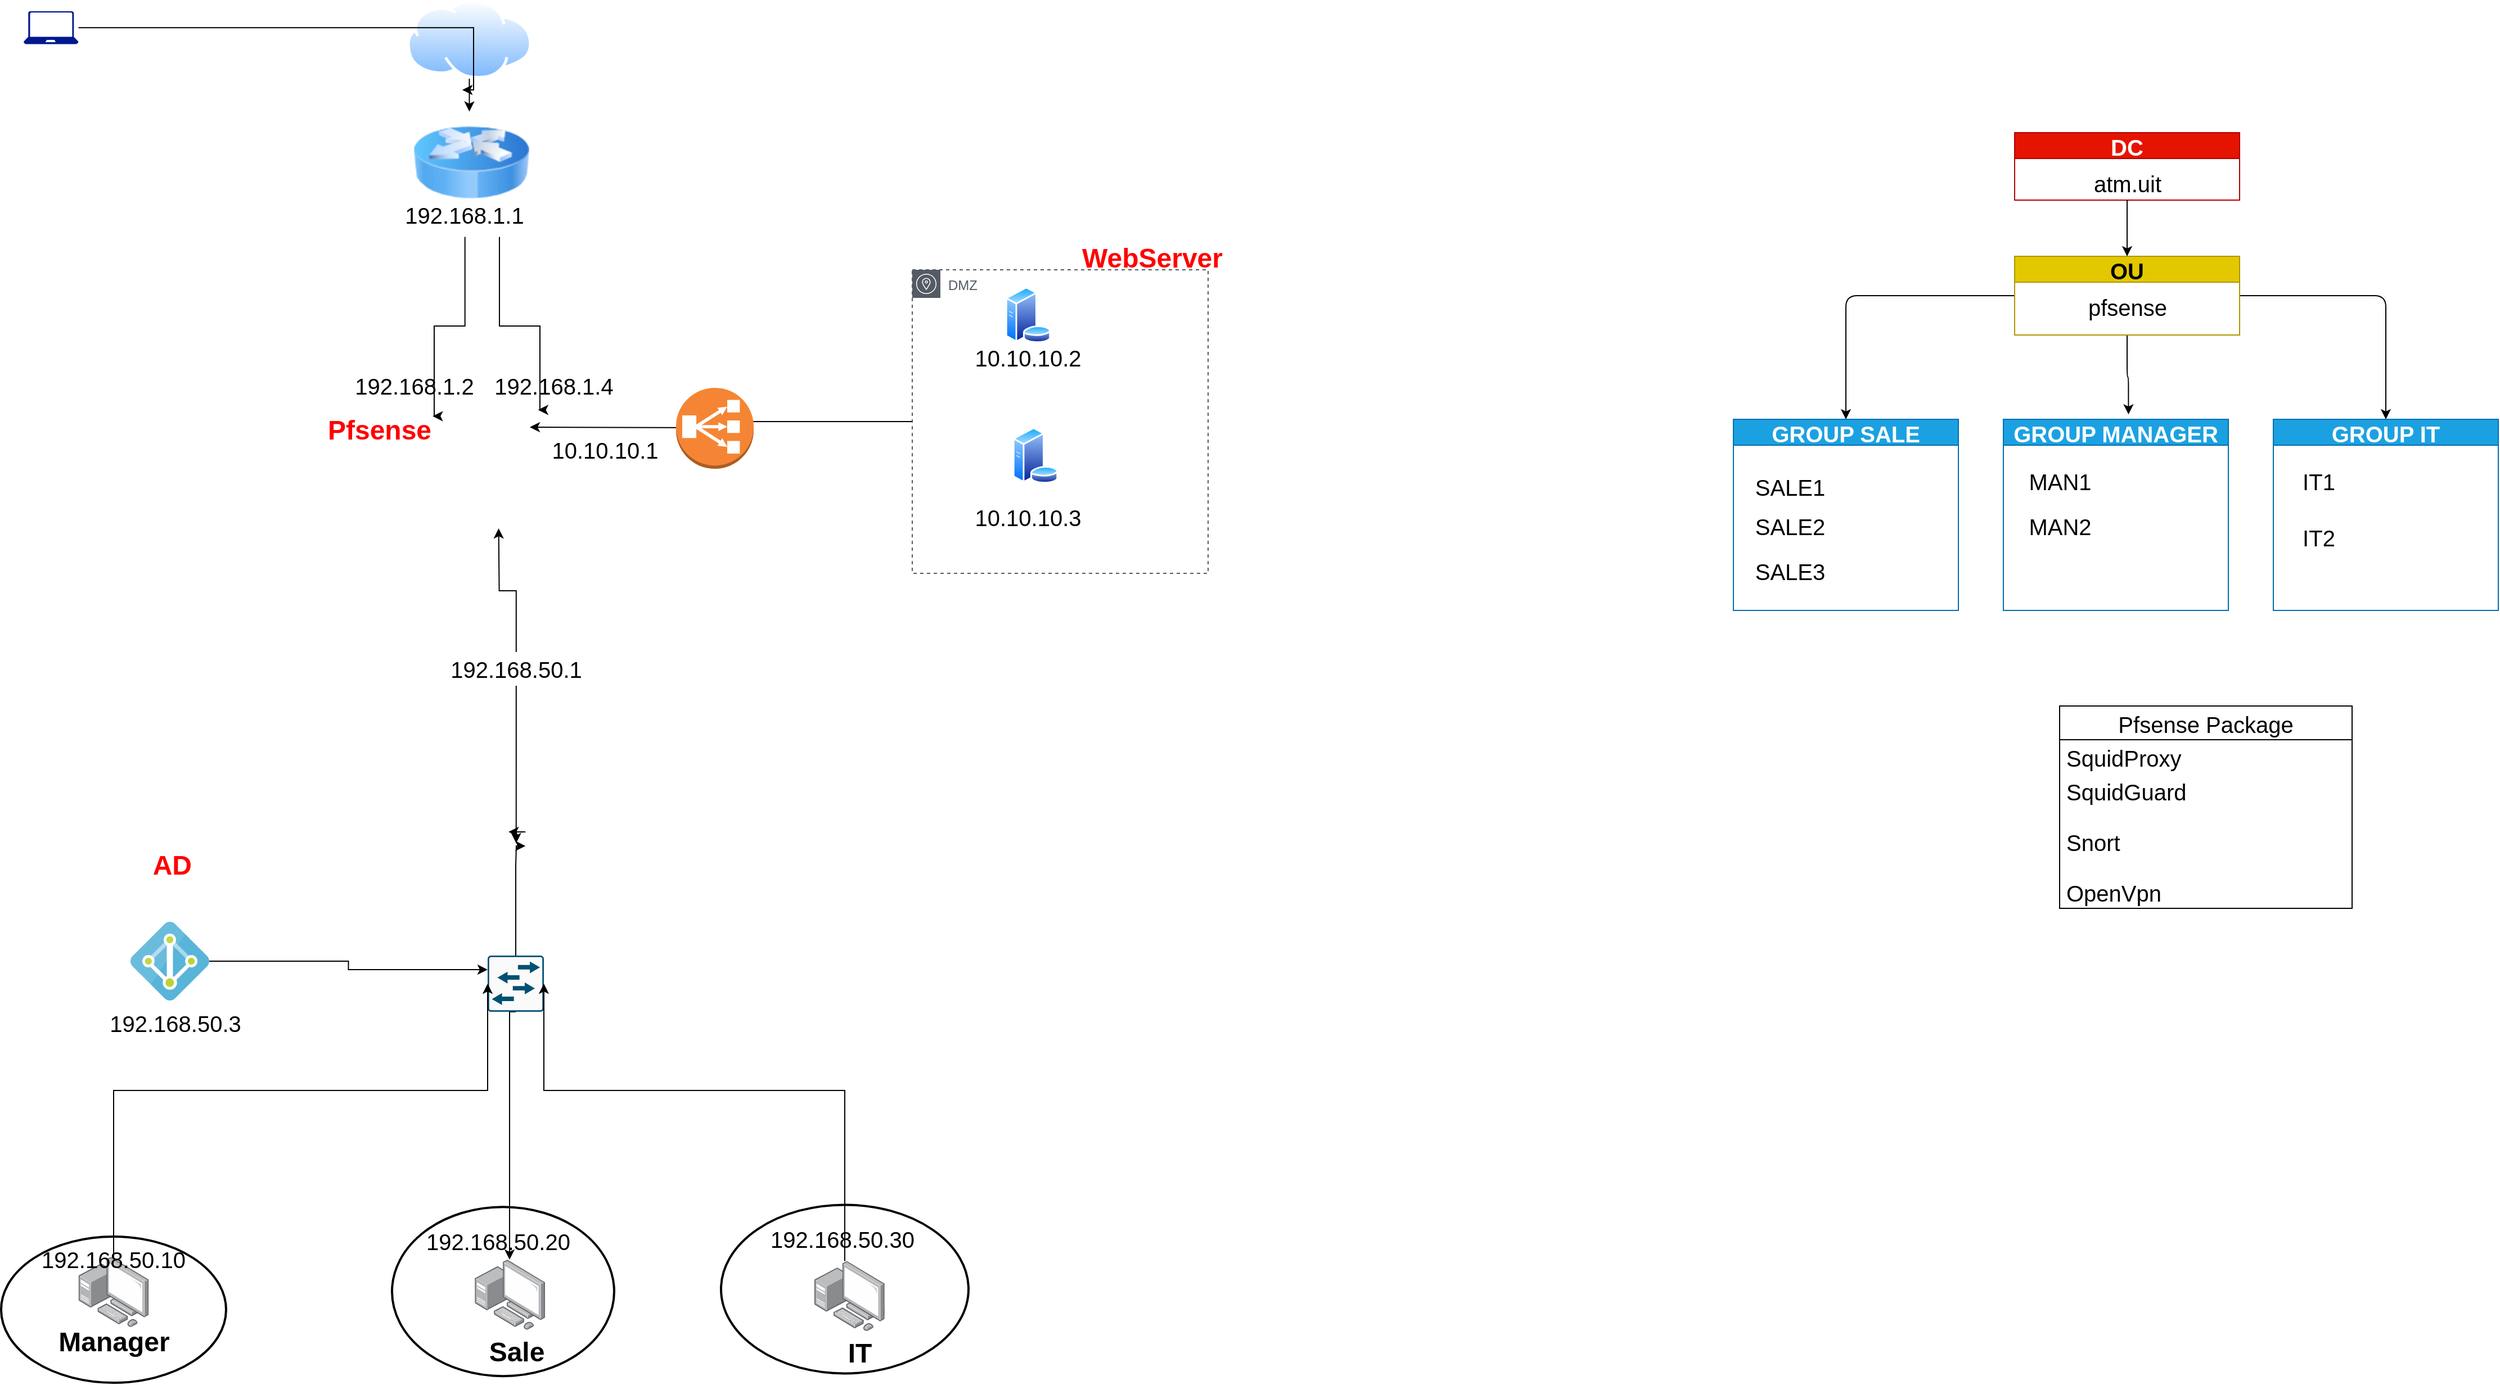 <mxfile version="15.7.3" type="github">
  <diagram id="uYzDPYRhWdToXK-8ippb" name="Page-1">
    <mxGraphModel dx="1483" dy="770" grid="1" gridSize="10" guides="1" tooltips="1" connect="1" arrows="1" fold="1" page="1" pageScale="1" pageWidth="1654" pageHeight="2336" math="0" shadow="0">
      <root>
        <mxCell id="0" />
        <mxCell id="1" parent="0" />
        <mxCell id="1KEqT4ddshyk3ydjl-4r-35" value="" style="strokeWidth=2;html=1;shape=mxgraph.flowchart.start_1;whiteSpace=wrap;rounded=0;sketch=0;fontSize=20;" parent="1" vertex="1">
          <mxGeometry x="1210" y="1431.7" width="220" height="150" as="geometry" />
        </mxCell>
        <mxCell id="1KEqT4ddshyk3ydjl-4r-34" value="" style="strokeWidth=2;html=1;shape=mxgraph.flowchart.start_1;whiteSpace=wrap;rounded=0;sketch=0;fontSize=20;" parent="1" vertex="1">
          <mxGeometry x="917.5" y="1433.6" width="197.5" height="150.5" as="geometry" />
        </mxCell>
        <mxCell id="1KEqT4ddshyk3ydjl-4r-33" value="" style="strokeWidth=2;html=1;shape=mxgraph.flowchart.start_1;whiteSpace=wrap;rounded=0;sketch=0;fontSize=20;" parent="1" vertex="1">
          <mxGeometry x="570" y="1460" width="200" height="130" as="geometry" />
        </mxCell>
        <mxCell id="1KEqT4ddshyk3ydjl-4r-29" style="edgeStyle=orthogonalEdgeStyle;rounded=0;orthogonalLoop=1;jettySize=auto;html=1;" parent="1" source="1KEqT4ddshyk3ydjl-4r-1" target="1KEqT4ddshyk3ydjl-4r-12" edge="1">
          <mxGeometry relative="1" as="geometry">
            <Array as="points">
              <mxPoint x="994.45" y="379.25" />
              <mxPoint x="994.45" y="379.25" />
            </Array>
          </mxGeometry>
        </mxCell>
        <mxCell id="1KEqT4ddshyk3ydjl-4r-1" value="" style="aspect=fixed;perimeter=ellipsePerimeter;html=1;align=center;shadow=0;dashed=0;spacingTop=3;image;image=img/lib/active_directory/internet_cloud.svg;" parent="1" vertex="1">
          <mxGeometry x="930.7" y="360" width="111.11" height="70" as="geometry" />
        </mxCell>
        <mxCell id="1KEqT4ddshyk3ydjl-4r-4" value="" style="points=[];aspect=fixed;html=1;align=center;shadow=0;dashed=0;image;image=img/lib/allied_telesis/computer_and_terminals/Personal_Computer_with_Server.svg;" parent="1" vertex="1">
          <mxGeometry x="991.12" y="1480.5" width="62.4" height="62.4" as="geometry" />
        </mxCell>
        <mxCell id="1KEqT4ddshyk3ydjl-4r-5" value="" style="aspect=fixed;perimeter=ellipsePerimeter;html=1;align=center;shadow=0;dashed=0;spacingTop=3;image;image=img/lib/active_directory/database_server.svg;" parent="1" vertex="1">
          <mxGeometry x="1462.5" y="615" width="41" height="50" as="geometry" />
        </mxCell>
        <mxCell id="1KEqT4ddshyk3ydjl-4r-7" style="edgeStyle=orthogonalEdgeStyle;rounded=0;orthogonalLoop=1;jettySize=auto;html=1;" parent="1" source="1KEqT4ddshyk3ydjl-4r-6" edge="1">
          <mxGeometry relative="1" as="geometry">
            <mxPoint x="1040" y="740" as="targetPoint" />
          </mxGeometry>
        </mxCell>
        <mxCell id="1KEqT4ddshyk3ydjl-4r-6" value="DMZ" style="sketch=0;outlineConnect=0;gradientColor=none;html=1;whiteSpace=wrap;fontSize=12;fontStyle=0;shape=mxgraph.aws4.group;grIcon=mxgraph.aws4.group_availability_zone;strokeColor=#545B64;fillColor=none;verticalAlign=top;align=left;spacingLeft=30;fontColor=#545B64;dashed=1;" parent="1" vertex="1">
          <mxGeometry x="1380" y="600" width="263" height="270" as="geometry" />
        </mxCell>
        <mxCell id="1KEqT4ddshyk3ydjl-4r-20" style="edgeStyle=orthogonalEdgeStyle;rounded=0;orthogonalLoop=1;jettySize=auto;html=1;entryX=0.75;entryY=1;entryDx=0;entryDy=0;" parent="1" source="1KEqT4ddshyk3ydjl-4r-10" edge="1">
          <mxGeometry relative="1" as="geometry">
            <mxPoint x="1036.12" y="1112.5" as="targetPoint" />
            <Array as="points">
              <mxPoint x="1028" y="1130" />
              <mxPoint x="1028" y="1130" />
            </Array>
          </mxGeometry>
        </mxCell>
        <mxCell id="1KEqT4ddshyk3ydjl-4r-24" style="edgeStyle=orthogonalEdgeStyle;rounded=0;orthogonalLoop=1;jettySize=auto;html=1;exitX=0.5;exitY=1;exitDx=0;exitDy=0;exitPerimeter=0;" parent="1" source="1KEqT4ddshyk3ydjl-4r-10" target="1KEqT4ddshyk3ydjl-4r-4" edge="1">
          <mxGeometry relative="1" as="geometry">
            <Array as="points">
              <mxPoint x="1022" y="1260" />
            </Array>
          </mxGeometry>
        </mxCell>
        <mxCell id="1KEqT4ddshyk3ydjl-4r-10" value="" style="sketch=0;points=[[0.015,0.015,0],[0.985,0.015,0],[0.985,0.985,0],[0.015,0.985,0],[0.25,0,0],[0.5,0,0],[0.75,0,0],[1,0.25,0],[1,0.5,0],[1,0.75,0],[0.75,1,0],[0.5,1,0],[0.25,1,0],[0,0.75,0],[0,0.5,0],[0,0.25,0]];verticalLabelPosition=bottom;html=1;verticalAlign=top;aspect=fixed;align=center;pointerEvents=1;shape=mxgraph.cisco19.rect;prIcon=l2_switch;fillColor=#FAFAFA;strokeColor=#005073;" parent="1" vertex="1">
          <mxGeometry x="1002.5" y="1210" width="50" height="50" as="geometry" />
        </mxCell>
        <mxCell id="1KEqT4ddshyk3ydjl-4r-27" style="edgeStyle=orthogonalEdgeStyle;rounded=0;orthogonalLoop=1;jettySize=auto;html=1;entryX=0;entryY=0.25;entryDx=0;entryDy=0;entryPerimeter=0;" parent="1" source="1KEqT4ddshyk3ydjl-4r-11" target="1KEqT4ddshyk3ydjl-4r-10" edge="1">
          <mxGeometry relative="1" as="geometry" />
        </mxCell>
        <mxCell id="1KEqT4ddshyk3ydjl-4r-11" value="" style="sketch=0;aspect=fixed;html=1;points=[];align=center;image;fontSize=12;image=img/lib/mscae/Active_Directory.svg;" parent="1" vertex="1">
          <mxGeometry x="685" y="1180" width="70" height="70" as="geometry" />
        </mxCell>
        <mxCell id="1KEqT4ddshyk3ydjl-4r-12" value="" style="image;html=1;image=img/lib/clip_art/networking/Router_Icon_128x128.png" parent="1" vertex="1">
          <mxGeometry x="936.34" y="459.25" width="103.05" height="90.75" as="geometry" />
        </mxCell>
        <mxCell id="1KEqT4ddshyk3ydjl-4r-28" style="edgeStyle=orthogonalEdgeStyle;rounded=0;orthogonalLoop=1;jettySize=auto;html=1;" parent="1" source="1KEqT4ddshyk3ydjl-4r-13" edge="1">
          <mxGeometry relative="1" as="geometry">
            <mxPoint x="980" y="440" as="targetPoint" />
            <Array as="points">
              <mxPoint x="990" y="385" />
              <mxPoint x="990" y="440" />
            </Array>
          </mxGeometry>
        </mxCell>
        <mxCell id="1KEqT4ddshyk3ydjl-4r-13" value="" style="sketch=0;aspect=fixed;pointerEvents=1;shadow=0;dashed=0;html=1;strokeColor=none;labelPosition=center;verticalLabelPosition=bottom;verticalAlign=top;align=center;fillColor=#00188D;shape=mxgraph.azure.laptop" parent="1" vertex="1">
          <mxGeometry x="590" y="370" width="48.75" height="29.25" as="geometry" />
        </mxCell>
        <mxCell id="1KEqT4ddshyk3ydjl-4r-25" style="edgeStyle=orthogonalEdgeStyle;rounded=0;orthogonalLoop=1;jettySize=auto;html=1;entryX=1;entryY=0.5;entryDx=0;entryDy=0;entryPerimeter=0;" parent="1" source="1KEqT4ddshyk3ydjl-4r-15" target="1KEqT4ddshyk3ydjl-4r-10" edge="1">
          <mxGeometry relative="1" as="geometry">
            <Array as="points">
              <mxPoint x="1320" y="1330" />
              <mxPoint x="1053" y="1330" />
            </Array>
          </mxGeometry>
        </mxCell>
        <mxCell id="1KEqT4ddshyk3ydjl-4r-15" value="" style="points=[];aspect=fixed;html=1;align=center;shadow=0;dashed=0;image;image=img/lib/allied_telesis/computer_and_terminals/Personal_Computer_with_Server.svg;" parent="1" vertex="1">
          <mxGeometry x="1293" y="1481.7" width="62.4" height="62.4" as="geometry" />
        </mxCell>
        <mxCell id="1KEqT4ddshyk3ydjl-4r-26" style="edgeStyle=orthogonalEdgeStyle;rounded=0;orthogonalLoop=1;jettySize=auto;html=1;entryX=0;entryY=0.5;entryDx=0;entryDy=0;entryPerimeter=0;" parent="1" source="1KEqT4ddshyk3ydjl-4r-16" target="1KEqT4ddshyk3ydjl-4r-10" edge="1">
          <mxGeometry relative="1" as="geometry">
            <Array as="points">
              <mxPoint x="670" y="1330" />
              <mxPoint x="1003" y="1330" />
            </Array>
          </mxGeometry>
        </mxCell>
        <mxCell id="1KEqT4ddshyk3ydjl-4r-16" value="" style="points=[];aspect=fixed;html=1;align=center;shadow=0;dashed=0;image;image=img/lib/allied_telesis/computer_and_terminals/Personal_Computer_with_Server.svg;" parent="1" vertex="1">
          <mxGeometry x="638.8" y="1478.1" width="62.4" height="62.4" as="geometry" />
        </mxCell>
        <mxCell id="1KEqT4ddshyk3ydjl-4r-30" value="AD&amp;nbsp;" style="text;strokeColor=none;fillColor=none;html=1;fontSize=24;fontStyle=1;verticalAlign=middle;align=center;fontColor=#FF0000;" parent="1" vertex="1">
          <mxGeometry x="690" y="1110" width="70" height="40" as="geometry" />
        </mxCell>
        <mxCell id="1KEqT4ddshyk3ydjl-4r-31" value="Pfsense" style="text;strokeColor=none;fillColor=none;html=1;fontSize=24;fontStyle=1;verticalAlign=middle;align=center;fontColor=#FF0000;" parent="1" vertex="1">
          <mxGeometry x="856.23" y="722.5" width="100" height="40" as="geometry" />
        </mxCell>
        <mxCell id="1KEqT4ddshyk3ydjl-4r-32" value="WebServer" style="text;strokeColor=none;fillColor=none;html=1;fontSize=24;fontStyle=1;verticalAlign=middle;align=center;fontColor=#FF0000;" parent="1" vertex="1">
          <mxGeometry x="1543" y="570" width="100" height="40" as="geometry" />
        </mxCell>
        <mxCell id="1KEqT4ddshyk3ydjl-4r-36" value="Manager&lt;span style=&quot;color: rgba(0 , 0 , 0 , 0) ; font-family: monospace ; font-size: 0px ; font-weight: 400&quot;&gt;%3CmxGraphModel%3E%3Croot%3E%3CmxCell%20id%3D%220%22%2F%3E%3CmxCell%20id%3D%221%22%20parent%3D%220%22%2F%3E%3CmxCell%20id%3D%222%22%20value%3D%22Pfsense%22%20style%3D%22text%3BstrokeColor%3Dnone%3BfillColor%3Dnone%3Bhtml%3D1%3BfontSize%3D24%3BfontStyle%3D1%3BverticalAlign%3Dmiddle%3Balign%3Dcenter%3BfontColor%3D%23FF0000%3B%22%20vertex%3D%221%22%20parent%3D%221%22%3E%3CmxGeometry%20x%3D%22586.31%22%20y%3D%22405%22%20width%3D%22100%22%20height%3D%2240%22%20as%3D%22geometry%22%2F%3E%3C%2FmxCell%3E%3C%2Froot%3E%3C%2FmxGraphModel%3E&lt;/span&gt;" style="text;strokeColor=none;fillColor=none;html=1;fontSize=24;fontStyle=1;verticalAlign=middle;align=center;rounded=0;sketch=0;" parent="1" vertex="1">
          <mxGeometry x="620" y="1534.3" width="100" height="40" as="geometry" />
        </mxCell>
        <mxCell id="1KEqT4ddshyk3ydjl-4r-37" value="Sale" style="text;strokeColor=none;fillColor=none;html=1;fontSize=24;fontStyle=1;verticalAlign=middle;align=center;rounded=0;sketch=0;" parent="1" vertex="1">
          <mxGeometry x="977.87" y="1542.9" width="100" height="40" as="geometry" />
        </mxCell>
        <mxCell id="1KEqT4ddshyk3ydjl-4r-38" value="IT" style="text;strokeColor=none;fillColor=none;html=1;fontSize=24;fontStyle=1;verticalAlign=middle;align=center;rounded=0;sketch=0;" parent="1" vertex="1">
          <mxGeometry x="1283" y="1544.1" width="100" height="40" as="geometry" />
        </mxCell>
        <mxCell id="q-ISHy7kuxYsID0XN-Gu-7" style="edgeStyle=orthogonalEdgeStyle;rounded=0;orthogonalLoop=1;jettySize=auto;html=1;" parent="1" source="1KEqT4ddshyk3ydjl-4r-42" edge="1">
          <mxGeometry relative="1" as="geometry">
            <mxPoint x="1012.286" y="830" as="targetPoint" />
          </mxGeometry>
        </mxCell>
        <mxCell id="ifAZvqbqv97R8_vC6tgh-1" style="edgeStyle=orthogonalEdgeStyle;rounded=0;orthogonalLoop=1;jettySize=auto;html=1;" edge="1" parent="1" source="1KEqT4ddshyk3ydjl-4r-42">
          <mxGeometry relative="1" as="geometry">
            <mxPoint x="1027.87" y="1110" as="targetPoint" />
          </mxGeometry>
        </mxCell>
        <mxCell id="1KEqT4ddshyk3ydjl-4r-42" value="192.168.50.1" style="text;html=1;strokeColor=none;fillColor=none;align=center;verticalAlign=middle;whiteSpace=wrap;rounded=0;sketch=0;fontSize=20;" parent="1" vertex="1">
          <mxGeometry x="997.87" y="940" width="60" height="30" as="geometry" />
        </mxCell>
        <mxCell id="1KEqT4ddshyk3ydjl-4r-45" value="192.168.1.4" style="text;html=1;strokeColor=none;fillColor=none;align=center;verticalAlign=middle;whiteSpace=wrap;rounded=0;sketch=0;fontSize=20;" parent="1" vertex="1">
          <mxGeometry x="1024.75" y="682.5" width="72.5" height="40" as="geometry" />
        </mxCell>
        <mxCell id="1KEqT4ddshyk3ydjl-4r-46" value="10.10.10.1" style="text;html=1;strokeColor=none;fillColor=none;align=center;verticalAlign=middle;whiteSpace=wrap;rounded=0;sketch=0;fontSize=20;" parent="1" vertex="1">
          <mxGeometry x="1071.67" y="740" width="70" height="40" as="geometry" />
        </mxCell>
        <mxCell id="1KEqT4ddshyk3ydjl-4r-47" value="10.10.10.2" style="text;html=1;strokeColor=none;fillColor=none;align=center;verticalAlign=middle;whiteSpace=wrap;rounded=0;sketch=0;fontSize=20;" parent="1" vertex="1">
          <mxGeometry x="1448" y="650" width="70" height="55" as="geometry" />
        </mxCell>
        <mxCell id="1KEqT4ddshyk3ydjl-4r-48" value="192.168.50.3&lt;br&gt;" style="text;html=1;strokeColor=none;fillColor=none;align=center;verticalAlign=middle;whiteSpace=wrap;rounded=0;sketch=0;fontSize=20;" parent="1" vertex="1">
          <mxGeometry x="640" y="1240" width="170" height="60" as="geometry" />
        </mxCell>
        <mxCell id="1KEqT4ddshyk3ydjl-4r-49" value="192.168.50.10&lt;span style=&quot;color: rgba(0 , 0 , 0 , 0) ; font-family: monospace ; font-size: 0px&quot;&gt;3CmxGraphModel%3E%3Croot%3E%3CmxCell%20id%3D%220%22%2F%3E%3CmxCell%20id%3D%221%22%20parent%3D%220%22%2F%3E%3CmxCell%20id%3D%222%22%20value%3D%22192.168.50.3%26lt%3Bbr%26gt%3B%22%20style%3D%22text%3Bhtml%3D1%3BstrokeColor%3Dnone%3BfillColor%3Dnone%3Balign%3Dcenter%3BverticalAlign%3Dmiddle%3BwhiteSpace%3Dwrap%3Brounded%3D0%3Bsketch%3D0%3BfontSize%3D20%3B%22%20vertex%3D%221%22%20parent%3D%221%22%3E%3CmxGeometry%20x%3D%22330%22%20y%3D%22590%22%20width%3D%22170%22%20height%3D%2260%22%20as%3D%22geometry%22%2F%3E%3C%2FmxCell%3E%3C%2Froot%3E%3C%2FmxGraphModel%3E&lt;/span&gt;" style="text;html=1;strokeColor=none;fillColor=none;align=center;verticalAlign=middle;whiteSpace=wrap;rounded=0;sketch=0;fontSize=20;" parent="1" vertex="1">
          <mxGeometry x="585" y="1450" width="170" height="60" as="geometry" />
        </mxCell>
        <mxCell id="1KEqT4ddshyk3ydjl-4r-50" value="192.168.50.20&lt;br&gt;" style="text;html=1;strokeColor=none;fillColor=none;align=center;verticalAlign=middle;whiteSpace=wrap;rounded=0;sketch=0;fontSize=20;" parent="1" vertex="1">
          <mxGeometry x="927.25" y="1434.3" width="170" height="60" as="geometry" />
        </mxCell>
        <mxCell id="1KEqT4ddshyk3ydjl-4r-51" value="192.168.50.30" style="text;html=1;strokeColor=none;fillColor=none;align=center;verticalAlign=middle;whiteSpace=wrap;rounded=0;sketch=0;fontSize=20;" parent="1" vertex="1">
          <mxGeometry x="1233" y="1431.7" width="170" height="60" as="geometry" />
        </mxCell>
        <mxCell id="q-ISHy7kuxYsID0XN-Gu-3" style="edgeStyle=orthogonalEdgeStyle;rounded=0;orthogonalLoop=1;jettySize=auto;html=1;entryX=0.801;entryY=-0.054;entryDx=0;entryDy=0;entryPerimeter=0;" parent="1" source="1KEqT4ddshyk3ydjl-4r-55" edge="1">
          <mxGeometry relative="1" as="geometry">
            <Array as="points">
              <mxPoint x="1013" y="650" />
              <mxPoint x="1049" y="650" />
            </Array>
            <mxPoint x="1047.363" y="724.6" as="targetPoint" />
          </mxGeometry>
        </mxCell>
        <mxCell id="q-ISHy7kuxYsID0XN-Gu-4" style="edgeStyle=orthogonalEdgeStyle;rounded=0;orthogonalLoop=1;jettySize=auto;html=1;entryX=-0.002;entryY=0.002;entryDx=0;entryDy=0;entryPerimeter=0;" parent="1" source="1KEqT4ddshyk3ydjl-4r-55" edge="1">
          <mxGeometry relative="1" as="geometry">
            <Array as="points">
              <mxPoint x="982" y="650" />
              <mxPoint x="955" y="650" />
            </Array>
            <mxPoint x="953.677" y="730.2" as="targetPoint" />
          </mxGeometry>
        </mxCell>
        <mxCell id="1KEqT4ddshyk3ydjl-4r-55" value="192.168.1.1" style="text;html=1;strokeColor=none;fillColor=none;align=center;verticalAlign=middle;whiteSpace=wrap;rounded=0;sketch=0;fontSize=20;" parent="1" vertex="1">
          <mxGeometry x="917.35" y="530.75" width="129.94" height="40" as="geometry" />
        </mxCell>
        <mxCell id="1KEqT4ddshyk3ydjl-4r-57" value="DC" style="swimlane;rounded=0;sketch=0;fontSize=20;fillColor=#e51400;strokeColor=#B20000;fontColor=#ffffff;" parent="1" vertex="1">
          <mxGeometry x="2360" y="478" width="200" height="60" as="geometry" />
        </mxCell>
        <mxCell id="1KEqT4ddshyk3ydjl-4r-58" value="atm.uit" style="text;html=1;align=center;verticalAlign=middle;resizable=0;points=[];autosize=1;strokeColor=none;fillColor=none;fontSize=20;" parent="1KEqT4ddshyk3ydjl-4r-57" vertex="1">
          <mxGeometry x="60" y="30" width="80" height="30" as="geometry" />
        </mxCell>
        <mxCell id="1KEqT4ddshyk3ydjl-4r-73" style="edgeStyle=orthogonalEdgeStyle;curved=0;rounded=1;sketch=0;orthogonalLoop=1;jettySize=auto;html=1;entryX=0.556;entryY=-0.026;entryDx=0;entryDy=0;entryPerimeter=0;fontSize=20;" parent="1" source="1KEqT4ddshyk3ydjl-4r-59" target="1KEqT4ddshyk3ydjl-4r-66" edge="1">
          <mxGeometry relative="1" as="geometry" />
        </mxCell>
        <mxCell id="1KEqT4ddshyk3ydjl-4r-74" style="edgeStyle=orthogonalEdgeStyle;curved=0;rounded=1;sketch=0;orthogonalLoop=1;jettySize=auto;html=1;entryX=0.5;entryY=0;entryDx=0;entryDy=0;fontSize=20;" parent="1" source="1KEqT4ddshyk3ydjl-4r-59" target="1KEqT4ddshyk3ydjl-4r-70" edge="1">
          <mxGeometry relative="1" as="geometry" />
        </mxCell>
        <mxCell id="1KEqT4ddshyk3ydjl-4r-75" style="edgeStyle=orthogonalEdgeStyle;curved=0;rounded=1;sketch=0;orthogonalLoop=1;jettySize=auto;html=1;entryX=0.5;entryY=0;entryDx=0;entryDy=0;fontSize=20;" parent="1" source="1KEqT4ddshyk3ydjl-4r-59" target="1KEqT4ddshyk3ydjl-4r-62" edge="1">
          <mxGeometry relative="1" as="geometry" />
        </mxCell>
        <mxCell id="1KEqT4ddshyk3ydjl-4r-59" value="OU" style="swimlane;rounded=0;sketch=0;fontSize=20;fillColor=#e3c800;strokeColor=#B09500;fontColor=#000000;" parent="1" vertex="1">
          <mxGeometry x="2360" y="588" width="200" height="70" as="geometry" />
        </mxCell>
        <mxCell id="1KEqT4ddshyk3ydjl-4r-60" value="pfsense" style="text;html=1;align=center;verticalAlign=middle;resizable=0;points=[];autosize=1;strokeColor=none;fillColor=none;fontSize=20;" parent="1KEqT4ddshyk3ydjl-4r-59" vertex="1">
          <mxGeometry x="55" y="30" width="90" height="30" as="geometry" />
        </mxCell>
        <mxCell id="1KEqT4ddshyk3ydjl-4r-61" style="edgeStyle=orthogonalEdgeStyle;curved=0;rounded=1;sketch=0;orthogonalLoop=1;jettySize=auto;html=1;entryX=0.5;entryY=0;entryDx=0;entryDy=0;fontSize=20;" parent="1" source="1KEqT4ddshyk3ydjl-4r-58" target="1KEqT4ddshyk3ydjl-4r-59" edge="1">
          <mxGeometry relative="1" as="geometry" />
        </mxCell>
        <mxCell id="1KEqT4ddshyk3ydjl-4r-62" value="GROUP SALE" style="swimlane;rounded=0;sketch=0;fontSize=20;fillColor=#1ba1e2;fontColor=#ffffff;strokeColor=#006EAF;" parent="1" vertex="1">
          <mxGeometry x="2110" y="733" width="200" height="170" as="geometry" />
        </mxCell>
        <mxCell id="1KEqT4ddshyk3ydjl-4r-64" value="SALE2" style="text;html=1;align=center;verticalAlign=middle;resizable=0;points=[];autosize=1;strokeColor=none;fillColor=none;fontSize=20;" parent="1KEqT4ddshyk3ydjl-4r-62" vertex="1">
          <mxGeometry x="10" y="80" width="80" height="30" as="geometry" />
        </mxCell>
        <mxCell id="1KEqT4ddshyk3ydjl-4r-65" value="SALE3" style="text;html=1;align=center;verticalAlign=middle;resizable=0;points=[];autosize=1;strokeColor=none;fillColor=none;fontSize=20;" parent="1KEqT4ddshyk3ydjl-4r-62" vertex="1">
          <mxGeometry x="10" y="120" width="80" height="30" as="geometry" />
        </mxCell>
        <mxCell id="1KEqT4ddshyk3ydjl-4r-63" value="SALE1" style="text;html=1;align=center;verticalAlign=middle;resizable=0;points=[];autosize=1;strokeColor=none;fillColor=none;fontSize=20;" parent="1KEqT4ddshyk3ydjl-4r-62" vertex="1">
          <mxGeometry x="10" y="45" width="80" height="30" as="geometry" />
        </mxCell>
        <mxCell id="1KEqT4ddshyk3ydjl-4r-66" value="GROUP MANAGER" style="swimlane;rounded=0;sketch=0;fontSize=20;fillColor=#1ba1e2;fontColor=#ffffff;strokeColor=#006EAF;" parent="1" vertex="1">
          <mxGeometry x="2350" y="733" width="200" height="170" as="geometry" />
        </mxCell>
        <mxCell id="1KEqT4ddshyk3ydjl-4r-67" value="MAN2" style="text;html=1;align=center;verticalAlign=middle;resizable=0;points=[];autosize=1;strokeColor=none;fillColor=none;fontSize=20;" parent="1KEqT4ddshyk3ydjl-4r-66" vertex="1">
          <mxGeometry x="15" y="80" width="70" height="30" as="geometry" />
        </mxCell>
        <mxCell id="1KEqT4ddshyk3ydjl-4r-69" value="MAN1" style="text;html=1;align=center;verticalAlign=middle;resizable=0;points=[];autosize=1;strokeColor=none;fillColor=none;fontSize=20;" parent="1KEqT4ddshyk3ydjl-4r-66" vertex="1">
          <mxGeometry x="15" y="40" width="70" height="30" as="geometry" />
        </mxCell>
        <mxCell id="1KEqT4ddshyk3ydjl-4r-70" value="GROUP IT" style="swimlane;rounded=0;sketch=0;fontSize=20;fillColor=#1ba1e2;fontColor=#ffffff;strokeColor=#006EAF;" parent="1" vertex="1">
          <mxGeometry x="2590" y="733" width="200" height="170" as="geometry" />
        </mxCell>
        <mxCell id="1KEqT4ddshyk3ydjl-4r-71" value="IT1" style="text;html=1;align=center;verticalAlign=middle;resizable=0;points=[];autosize=1;strokeColor=none;fillColor=none;fontSize=20;" parent="1KEqT4ddshyk3ydjl-4r-70" vertex="1">
          <mxGeometry x="20" y="40" width="40" height="30" as="geometry" />
        </mxCell>
        <mxCell id="1KEqT4ddshyk3ydjl-4r-72" value="IT2" style="text;html=1;align=center;verticalAlign=middle;resizable=0;points=[];autosize=1;strokeColor=none;fillColor=none;fontSize=20;" parent="1KEqT4ddshyk3ydjl-4r-70" vertex="1">
          <mxGeometry x="20" y="90" width="40" height="30" as="geometry" />
        </mxCell>
        <mxCell id="1KEqT4ddshyk3ydjl-4r-76" value="Pfsense Package" style="swimlane;fontStyle=0;childLayout=stackLayout;horizontal=1;startSize=30;horizontalStack=0;resizeParent=1;resizeParentMax=0;resizeLast=0;collapsible=1;marginBottom=0;rounded=0;sketch=0;fontSize=20;" parent="1" vertex="1">
          <mxGeometry x="2400" y="988" width="260" height="180" as="geometry" />
        </mxCell>
        <mxCell id="1KEqT4ddshyk3ydjl-4r-77" value="SquidProxy" style="text;strokeColor=none;fillColor=none;align=left;verticalAlign=middle;spacingLeft=4;spacingRight=4;overflow=hidden;points=[[0,0.5],[1,0.5]];portConstraint=eastwest;rotatable=0;rounded=0;sketch=0;fontSize=20;" parent="1KEqT4ddshyk3ydjl-4r-76" vertex="1">
          <mxGeometry y="30" width="260" height="30" as="geometry" />
        </mxCell>
        <mxCell id="1KEqT4ddshyk3ydjl-4r-78" value="SquidGuard" style="text;strokeColor=none;fillColor=none;align=left;verticalAlign=middle;spacingLeft=4;spacingRight=4;overflow=hidden;points=[[0,0.5],[1,0.5]];portConstraint=eastwest;rotatable=0;rounded=0;sketch=0;fontSize=20;" parent="1KEqT4ddshyk3ydjl-4r-76" vertex="1">
          <mxGeometry y="60" width="260" height="30" as="geometry" />
        </mxCell>
        <mxCell id="bkdlwheE_bcllcuOXESu-1" value="Snort" style="text;strokeColor=none;fillColor=none;align=left;verticalAlign=middle;spacingLeft=4;spacingRight=4;overflow=hidden;points=[[0,0.5],[1,0.5]];portConstraint=eastwest;rotatable=0;rounded=0;sketch=0;fontSize=20;" parent="1KEqT4ddshyk3ydjl-4r-76" vertex="1">
          <mxGeometry y="90" width="260" height="60" as="geometry" />
        </mxCell>
        <mxCell id="1KEqT4ddshyk3ydjl-4r-79" value="OpenVpn" style="text;strokeColor=none;fillColor=none;align=left;verticalAlign=middle;spacingLeft=4;spacingRight=4;overflow=hidden;points=[[0,0.5],[1,0.5]];portConstraint=eastwest;rotatable=0;rounded=0;sketch=0;fontSize=20;" parent="1KEqT4ddshyk3ydjl-4r-76" vertex="1">
          <mxGeometry y="150" width="260" height="30" as="geometry" />
        </mxCell>
        <mxCell id="bkdlwheE_bcllcuOXESu-2" style="edgeStyle=orthogonalEdgeStyle;rounded=0;orthogonalLoop=1;jettySize=auto;html=1;exitX=0.75;exitY=1;exitDx=0;exitDy=0;entryX=0.5;entryY=1;entryDx=0;entryDy=0;" parent="1" edge="1">
          <mxGeometry relative="1" as="geometry">
            <mxPoint x="1036.12" y="1100" as="sourcePoint" />
            <mxPoint x="1021.12" y="1100" as="targetPoint" />
          </mxGeometry>
        </mxCell>
        <mxCell id="bkdlwheE_bcllcuOXESu-3" style="edgeStyle=orthogonalEdgeStyle;rounded=0;orthogonalLoop=1;jettySize=auto;html=1;exitX=0.5;exitY=1;exitDx=0;exitDy=0;exitPerimeter=0;" parent="1" source="1KEqT4ddshyk3ydjl-4r-13" target="1KEqT4ddshyk3ydjl-4r-13" edge="1">
          <mxGeometry relative="1" as="geometry" />
        </mxCell>
        <mxCell id="yPPf4jYnijHAxpDUdalu-1" value="" style="aspect=fixed;perimeter=ellipsePerimeter;html=1;align=center;shadow=0;dashed=0;spacingTop=3;image;image=img/lib/active_directory/database_server.svg;" parent="1" vertex="1">
          <mxGeometry x="1469" y="740" width="41" height="50" as="geometry" />
        </mxCell>
        <mxCell id="yPPf4jYnijHAxpDUdalu-2" value="10.10.10.3" style="text;html=1;strokeColor=none;fillColor=none;align=center;verticalAlign=middle;whiteSpace=wrap;rounded=0;sketch=0;fontSize=20;" parent="1" vertex="1">
          <mxGeometry x="1448" y="790" width="70" height="60" as="geometry" />
        </mxCell>
        <mxCell id="q-ISHy7kuxYsID0XN-Gu-2" value="" style="outlineConnect=0;dashed=0;verticalLabelPosition=bottom;verticalAlign=top;align=center;html=1;shape=mxgraph.aws3.classic_load_balancer;fillColor=#F58534;gradientColor=none;" parent="1" vertex="1">
          <mxGeometry x="1170" y="705" width="69" height="72" as="geometry" />
        </mxCell>
        <mxCell id="q-ISHy7kuxYsID0XN-Gu-5" value="192.168.1.2" style="text;html=1;strokeColor=none;fillColor=none;align=center;verticalAlign=middle;whiteSpace=wrap;rounded=0;sketch=0;fontSize=20;" parent="1" vertex="1">
          <mxGeometry x="901.23" y="682.5" width="72.5" height="40" as="geometry" />
        </mxCell>
      </root>
    </mxGraphModel>
  </diagram>
</mxfile>
